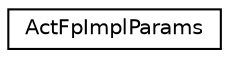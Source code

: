 digraph "Graphical Class Hierarchy"
{
 // LATEX_PDF_SIZE
  edge [fontname="Helvetica",fontsize="10",labelfontname="Helvetica",labelfontsize="10"];
  node [fontname="Helvetica",fontsize="10",shape=record];
  rankdir="LR";
  Node0 [label="ActFpImplParams",height=0.2,width=0.4,color="black", fillcolor="white", style="filled",URL="$structarm__compute_1_1cpu_1_1_act_fp_impl_params.xhtml",tooltip="Constant parameters needed by the activation implementation."];
}
